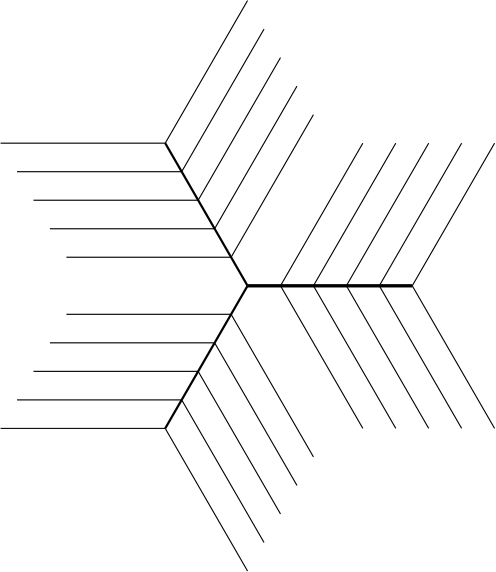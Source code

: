 <?xml version="1.0"?>
<!DOCTYPE ipe SYSTEM "ipe.dtd">
<ipe version="70107" creator="Ipe 7.1.7">
<info created="D:20150514141954" modified="D:20150515114742"/>
<ipestyle name="basic">
<symbol name="arrow/arc(spx)">
<path stroke="sym-stroke" fill="sym-stroke" pen="sym-pen">
0 0 m
-1 0.333 l
-1 -0.333 l
h
</path>
</symbol>
<symbol name="arrow/farc(spx)">
<path stroke="sym-stroke" fill="white" pen="sym-pen">
0 0 m
-1 0.333 l
-1 -0.333 l
h
</path>
</symbol>
<symbol name="arrow/ptarc(spx)">
<path stroke="sym-stroke" fill="sym-stroke" pen="sym-pen">
0 0 m
-1 0.333 l
-0.8 0 l
-1 -0.333 l
h
</path>
</symbol>
<symbol name="arrow/fptarc(spx)">
<path stroke="sym-stroke" fill="white" pen="sym-pen">
0 0 m
-1 0.333 l
-0.8 0 l
-1 -0.333 l
h
</path>
</symbol>
<symbol name="mark/circle(sx)" transformations="translations">
<path fill="sym-stroke">
0.6 0 0 0.6 0 0 e
0.4 0 0 0.4 0 0 e
</path>
</symbol>
<symbol name="mark/disk(sx)" transformations="translations">
<path fill="sym-stroke">
0.6 0 0 0.6 0 0 e
</path>
</symbol>
<symbol name="mark/fdisk(sfx)" transformations="translations">
<group>
<path fill="sym-fill">
0.5 0 0 0.5 0 0 e
</path>
<path fill="sym-stroke" fillrule="eofill">
0.6 0 0 0.6 0 0 e
0.4 0 0 0.4 0 0 e
</path>
</group>
</symbol>
<symbol name="mark/box(sx)" transformations="translations">
<path fill="sym-stroke" fillrule="eofill">
-0.6 -0.6 m
0.6 -0.6 l
0.6 0.6 l
-0.6 0.6 l
h
-0.4 -0.4 m
0.4 -0.4 l
0.4 0.4 l
-0.4 0.4 l
h
</path>
</symbol>
<symbol name="mark/square(sx)" transformations="translations">
<path fill="sym-stroke">
-0.6 -0.6 m
0.6 -0.6 l
0.6 0.6 l
-0.6 0.6 l
h
</path>
</symbol>
<symbol name="mark/fsquare(sfx)" transformations="translations">
<group>
<path fill="sym-fill">
-0.5 -0.5 m
0.5 -0.5 l
0.5 0.5 l
-0.5 0.5 l
h
</path>
<path fill="sym-stroke" fillrule="eofill">
-0.6 -0.6 m
0.6 -0.6 l
0.6 0.6 l
-0.6 0.6 l
h
-0.4 -0.4 m
0.4 -0.4 l
0.4 0.4 l
-0.4 0.4 l
h
</path>
</group>
</symbol>
<symbol name="mark/cross(sx)" transformations="translations">
<group>
<path fill="sym-stroke">
-0.43 -0.57 m
0.57 0.43 l
0.43 0.57 l
-0.57 -0.43 l
h
</path>
<path fill="sym-stroke">
-0.43 0.57 m
0.57 -0.43 l
0.43 -0.57 l
-0.57 0.43 l
h
</path>
</group>
</symbol>
<symbol name="arrow/fnormal(spx)">
<path stroke="sym-stroke" fill="white" pen="sym-pen">
0 0 m
-1 0.333 l
-1 -0.333 l
h
</path>
</symbol>
<symbol name="arrow/pointed(spx)">
<path stroke="sym-stroke" fill="sym-stroke" pen="sym-pen">
0 0 m
-1 0.333 l
-0.8 0 l
-1 -0.333 l
h
</path>
</symbol>
<symbol name="arrow/fpointed(spx)">
<path stroke="sym-stroke" fill="white" pen="sym-pen">
0 0 m
-1 0.333 l
-0.8 0 l
-1 -0.333 l
h
</path>
</symbol>
<symbol name="arrow/linear(spx)">
<path stroke="sym-stroke" pen="sym-pen">
-1 0.333 m
0 0 l
-1 -0.333 l
</path>
</symbol>
<symbol name="arrow/fdouble(spx)">
<path stroke="sym-stroke" fill="white" pen="sym-pen">
0 0 m
-1 0.333 l
-1 -0.333 l
h
-1 0 m
-2 0.333 l
-2 -0.333 l
h
</path>
</symbol>
<symbol name="arrow/double(spx)">
<path stroke="sym-stroke" fill="sym-stroke" pen="sym-pen">
0 0 m
-1 0.333 l
-1 -0.333 l
h
-1 0 m
-2 0.333 l
-2 -0.333 l
h
</path>
</symbol>
<pen name="heavier" value="0.8"/>
<pen name="fat" value="1.2"/>
<pen name="ultrafat" value="2"/>
<symbolsize name="large" value="5"/>
<symbolsize name="small" value="2"/>
<symbolsize name="tiny" value="1.1"/>
<arrowsize name="large" value="10"/>
<arrowsize name="small" value="5"/>
<arrowsize name="tiny" value="3"/>
<color name="red" value="1 0 0"/>
<color name="green" value="0 1 0"/>
<color name="blue" value="0 0 1"/>
<color name="yellow" value="1 1 0"/>
<color name="orange" value="1 0.647 0"/>
<color name="gold" value="1 0.843 0"/>
<color name="purple" value="0.627 0.125 0.941"/>
<color name="gray" value="0.745"/>
<color name="brown" value="0.647 0.165 0.165"/>
<color name="navy" value="0 0 0.502"/>
<color name="pink" value="1 0.753 0.796"/>
<color name="seagreen" value="0.18 0.545 0.341"/>
<color name="turquoise" value="0.251 0.878 0.816"/>
<color name="violet" value="0.933 0.51 0.933"/>
<color name="darkblue" value="0 0 0.545"/>
<color name="darkcyan" value="0 0.545 0.545"/>
<color name="darkgray" value="0.663"/>
<color name="darkgreen" value="0 0.392 0"/>
<color name="darkmagenta" value="0.545 0 0.545"/>
<color name="darkorange" value="1 0.549 0"/>
<color name="darkred" value="0.545 0 0"/>
<color name="lightblue" value="0.678 0.847 0.902"/>
<color name="lightcyan" value="0.878 1 1"/>
<color name="lightgray" value="0.827"/>
<color name="lightgreen" value="0.565 0.933 0.565"/>
<color name="lightyellow" value="1 1 0.878"/>
<dashstyle name="dashed" value="[4] 0"/>
<dashstyle name="dotted" value="[1 3] 0"/>
<dashstyle name="dash dotted" value="[4 2 1 2] 0"/>
<dashstyle name="dash dot dotted" value="[4 2 1 2 1 2] 0"/>
<textsize name="large" value="\large"/>
<textsize name="Large" value="\Large"/>
<textsize name="LARGE" value="\LARGE"/>
<textsize name="huge" value="\huge"/>
<textsize name="Huge" value="\Huge"/>
<textsize name="small" value="\small"/>
<textsize name="footnote" value="\footnotesize"/>
<textsize name="tiny" value="\tiny"/>
<textstyle name="center" begin="\begin{center}" end="\end{center}"/>
<textstyle name="itemize" begin="\begin{itemize}" end="\end{itemize}"/>
<textstyle name="item" begin="\begin{itemize}\item{}" end="\end{itemize}"/>
<gridsize name="4 pts" value="4"/>
<gridsize name="8 pts (~3 mm)" value="8"/>
<gridsize name="16 pts (~6 mm)" value="16"/>
<gridsize name="32 pts (~12 mm)" value="32"/>
<gridsize name="10 pts (~3.5 mm)" value="10"/>
<gridsize name="20 pts (~7 mm)" value="20"/>
<gridsize name="14 pts (~5 mm)" value="14"/>
<gridsize name="28 pts (~10 mm)" value="28"/>
<gridsize name="56 pts (~20 mm)" value="56"/>
<anglesize name="90 deg" value="90"/>
<anglesize name="60 deg" value="60"/>
<anglesize name="45 deg" value="45"/>
<anglesize name="30 deg" value="30"/>
<anglesize name="22.5 deg" value="22.5"/>
<tiling name="falling" angle="-60" step="4" width="1"/>
<tiling name="rising" angle="30" step="4" width="1"/>
</ipestyle>
<ipestyle name="bigpaper">
<layout paper="10000 6000" origin="0 0" frame="10000 6000"/>
<titlestyle pos="10 10" size="LARGE" color="title"  valign="baseline"/>
</ipestyle>
<page>
<layer name="alpha"/>
<view layers="alpha" active="alpha"/>
<path layer="alpha" matrix="0.185262 0 0 0.185262 4093.24 3302.74" stroke="black" pen="heavier">
4544 4608 m
4384 4885.13 l
</path>
<path matrix="0.185262 0 0 0.185262 4093.24 3302.74" stroke="black" pen="heavier">
4544 4608 m
4384 4330.87 l
</path>
<path matrix="0.185262 0 0 0.185262 4093.24 3302.74" stroke="black" pen="fat">
4544 4608 m
4864 4608 l
</path>
<path matrix="0.185262 0 0 0.185262 4134.74 3354.08" stroke="black">
4544 4608 m
4384 4330.87 l
</path>
<path matrix="0.185262 0 0 0.185262 4146.6 3354.08" stroke="black">
4544 4608 m
4384 4330.87 l
</path>
<path matrix="0.185262 0 0 0.185262 4158.45 3354.08" stroke="black">
4544 4608 m
4384 4330.87 l
</path>
<path matrix="0.185262 0 0 0.185262 4170.31 3354.08" stroke="black">
4544 4608 m
4384 4330.87 l
</path>
<path matrix="0.185262 0 0 0.185262 4182.17 3354.08" stroke="black">
4544 4608 m
4384 4330.87 l
</path>
<path matrix="0.185262 0 0 0.185262 4134.74 3251.4" stroke="black">
4544 4608 m
4384 4885.13 l
</path>
<path matrix="0.185262 0 0 0.185262 4146.6 3251.4" stroke="black">
4544 4608 m
4384 4885.13 l
</path>
<path matrix="0.185262 0 0 0.185262 4158.45 3251.4" stroke="black">
4544 4608 m
4384 4885.13 l
</path>
<path matrix="0.185262 0 0 0.185262 4170.31 3251.4" stroke="black">
4544 4608 m
4384 4885.13 l
</path>
<path matrix="0.185262 0 0 0.185262 4182.17 3251.4" stroke="black">
4544 4608 m
4384 4885.13 l
</path>
<path matrix="0.185262 0 0 0.185262 4116.96 3364.35" stroke="black">
4544 4608 m
4384 4330.87 l
</path>
<path matrix="0.185262 0 0 0.185262 4111.03 3374.62" stroke="black">
4544 4608 m
4384 4330.87 l
</path>
<path matrix="0.185262 0 0 0.185262 4105.1 3384.88" stroke="black">
4544 4608 m
4384 4330.87 l
</path>
<path matrix="0.185262 0 0 0.185262 4099.17 3395.15" stroke="black">
4544 4608 m
4384 4330.87 l
</path>
<path matrix="0.185262 0 0 0.185262 4093.24 3405.42" stroke="black">
4544 4608 m
4384 4330.87 l
</path>
<path matrix="0.185262 0 0 0.185262 4028.03 3313.01" stroke="black">
4544 4608 m
4864 4608 l
</path>
<path matrix="0.185262 0 0 0.185262 4022.1 3323.27" stroke="black">
4544 4608 m
4864 4608 l
</path>
<path matrix="0.185262 0 0 0.185262 4016.17 3333.54" stroke="black">
4544 4608 m
4864 4608 l
</path>
<path matrix="0.185262 0 0 0.185262 4010.25 3343.81" stroke="black">
4544 4608 m
4864 4608 l
</path>
<path matrix="0.185262 0 0 0.185262 4004.32 3354.08" stroke="black">
4544 4608 m
4864 4608 l
</path>
<path matrix="0.185262 0 0 0.185262 4116.96 3241.13" stroke="black">
4544 4608 m
4384 4885.13 l
</path>
<path matrix="0.185262 0 0 0.185262 4111.03 3230.86" stroke="black">
4544 4608 m
4384 4885.13 l
</path>
<path matrix="0.185262 0 0 0.185262 4105.1 3220.59" stroke="black">
4544 4608 m
4384 4885.13 l
</path>
<path matrix="0.185262 0 0 0.185262 4099.17 3210.32" stroke="black">
4544 4608 m
4384 4885.13 l
</path>
<path matrix="0.185262 0 0 0.185262 4093.24 3200.05" stroke="black">
4544 4608 m
4384 4885.13 l
</path>
<path matrix="0.185262 0 0 0.185262 4028.03 3292.47" stroke="black">
4544 4608 m
4864 4608 l
</path>
<path matrix="0.185262 0 0 0.185262 4022.1 3282.2" stroke="black">
4544 4608 m
4864 4608 l
</path>
<path matrix="0.185262 0 0 0.185262 4016.17 3271.93" stroke="black">
4544 4608 m
4864 4608 l
</path>
<path matrix="0.185262 0 0 0.185262 4010.25 3261.66" stroke="black">
4544 4608 m
4864 4608 l
</path>
<path matrix="0.185262 0 0 0.185262 4004.32 3251.4" stroke="black">
4544 4608 m
4864 4608 l
</path>
</page>
</ipe>
